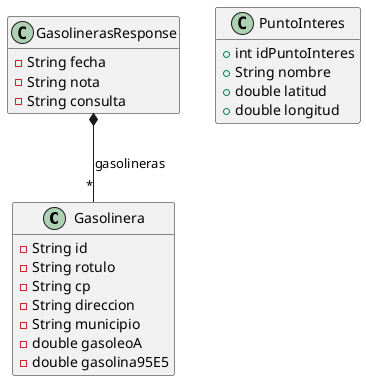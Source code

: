 @startuml

hide empty members

class Gasolinera {
    - String id
    - String rotulo
    - String cp
    - String direccion
    - String municipio
    - double gasoleoA
    - double gasolina95E5
}

class GasolinerasResponse {
    - String fecha
    - String nota
    - String consulta
}

GasolinerasResponse *-- "*" Gasolinera : gasolineras

class PuntoInteres {
    + int idPuntoInteres
    + String nombre
    + double latitud
    + double longitud
}

@enduml
